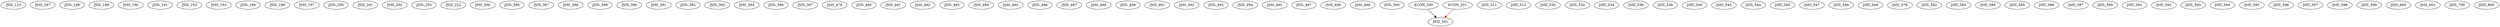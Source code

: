 digraph G {
    JSIS_123;
    JSIS_187;
    JSIS_188;
    JSIS_189;
    JSIS_190;
    JSIS_191;
    JSIS_192;
    JSIS_193;
    JSIS_194;
    JSIS_196;
    JSIS_197;
    JSIS_200;
    JSIS_201;
    JSIS_202;
    JSIS_203;
    JSIS_222;
    JSIS_300;
    JSIS_385;
    JSIS_387;
    JSIS_388;
    JSIS_389;
    JSIS_390;
    JSIS_391;
    JSIS_392;
    JSIS_393;
    JSIS_394;
    JSIS_396;
    JSIS_397;
    JSIS_478;
    JSIS_480;
    JSIS_481;
    JSIS_482;
    JSIS_483;
    JSIS_484;
    JSIS_485;
    JSIS_486;
    JSIS_487;
    JSIS_488;
    JSIS_489;
    JSIS_491;
    JSIS_492;
    JSIS_493;
    JSIS_494;
    JSIS_495;
    JSIS_497;
    JSIS_498;
    JSIS_499;
    JSIS_500;
    edge [color=black];
    ECON_200 -> JSIS_501;
    edge [color=red];
    ECON_201 -> JSIS_501;
    JSIS_511;
    JSIS_513;
    JSIS_530;
    JSIS_532;
    JSIS_534;
    JSIS_536;
    JSIS_538;
    JSIS_540;
    JSIS_542;
    JSIS_544;
    JSIS_545;
    JSIS_547;
    JSIS_548;
    JSIS_549;
    JSIS_578;
    JSIS_582;
    JSIS_583;
    JSIS_584;
    JSIS_585;
    JSIS_586;
    JSIS_587;
    JSIS_589;
    JSIS_591;
    JSIS_592;
    JSIS_593;
    JSIS_594;
    JSIS_595;
    JSIS_596;
    JSIS_597;
    JSIS_598;
    JSIS_599;
    JSIS_600;
    JSIS_602;
    JSIS_700;
    JSIS_800;
}

